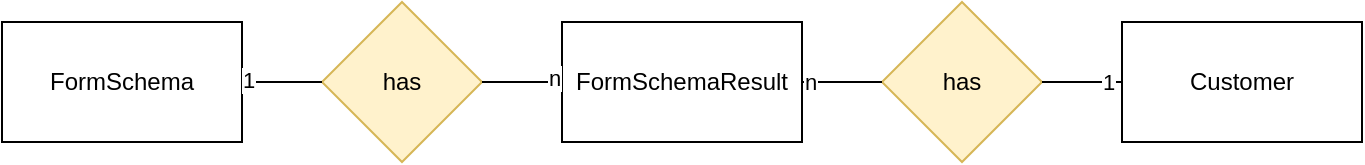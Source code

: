 <mxfile version="21.2.8" type="device" pages="2">
  <diagram id="R2lEEEUBdFMjLlhIrx00" name="ERM - Database">
    <mxGraphModel dx="596" dy="350" grid="1" gridSize="10" guides="1" tooltips="1" connect="1" arrows="1" fold="1" page="1" pageScale="1" pageWidth="850" pageHeight="1100" math="0" shadow="0" extFonts="Permanent Marker^https://fonts.googleapis.com/css?family=Permanent+Marker">
      <root>
        <mxCell id="0" />
        <mxCell id="1" parent="0" />
        <mxCell id="TkaHq9gLNmAFuPQ8h3AL-1" value="FormSchema" style="rounded=0;whiteSpace=wrap;html=1;" parent="1" vertex="1">
          <mxGeometry x="80" y="140" width="120" height="60" as="geometry" />
        </mxCell>
        <mxCell id="TkaHq9gLNmAFuPQ8h3AL-2" value="FormSchemaResult" style="rounded=0;whiteSpace=wrap;html=1;" parent="1" vertex="1">
          <mxGeometry x="360" y="140" width="120" height="60" as="geometry" />
        </mxCell>
        <mxCell id="TkaHq9gLNmAFuPQ8h3AL-3" value="has" style="rhombus;whiteSpace=wrap;html=1;fillColor=#fff2cc;strokeColor=#d6b656;" parent="1" vertex="1">
          <mxGeometry x="240" y="130" width="80" height="80" as="geometry" />
        </mxCell>
        <mxCell id="TkaHq9gLNmAFuPQ8h3AL-5" value="" style="endArrow=none;html=1;rounded=0;exitX=1;exitY=0.5;exitDx=0;exitDy=0;entryX=0;entryY=0.5;entryDx=0;entryDy=0;" parent="1" source="TkaHq9gLNmAFuPQ8h3AL-1" target="TkaHq9gLNmAFuPQ8h3AL-3" edge="1">
          <mxGeometry width="50" height="50" relative="1" as="geometry">
            <mxPoint x="290" y="360" as="sourcePoint" />
            <mxPoint x="340" y="310" as="targetPoint" />
          </mxGeometry>
        </mxCell>
        <mxCell id="TkaHq9gLNmAFuPQ8h3AL-8" value="1" style="edgeLabel;html=1;align=center;verticalAlign=middle;resizable=0;points=[];" parent="TkaHq9gLNmAFuPQ8h3AL-5" vertex="1" connectable="0">
          <mxGeometry x="-0.887" y="1" relative="1" as="geometry">
            <mxPoint as="offset" />
          </mxGeometry>
        </mxCell>
        <mxCell id="TkaHq9gLNmAFuPQ8h3AL-6" value="" style="endArrow=none;html=1;rounded=0;exitX=1;exitY=0.5;exitDx=0;exitDy=0;entryX=0;entryY=0.5;entryDx=0;entryDy=0;" parent="1" source="TkaHq9gLNmAFuPQ8h3AL-3" target="TkaHq9gLNmAFuPQ8h3AL-2" edge="1">
          <mxGeometry width="50" height="50" relative="1" as="geometry">
            <mxPoint x="270" y="390" as="sourcePoint" />
            <mxPoint x="320" y="340" as="targetPoint" />
          </mxGeometry>
        </mxCell>
        <mxCell id="TkaHq9gLNmAFuPQ8h3AL-7" value="n" style="edgeLabel;html=1;align=center;verticalAlign=middle;resizable=0;points=[];" parent="TkaHq9gLNmAFuPQ8h3AL-6" vertex="1" connectable="0">
          <mxGeometry x="0.804" y="2" relative="1" as="geometry">
            <mxPoint as="offset" />
          </mxGeometry>
        </mxCell>
        <mxCell id="UVxg48QuWiynlBseJupz-3" value="has" style="rhombus;whiteSpace=wrap;html=1;fillColor=#fff2cc;strokeColor=#d6b656;" vertex="1" parent="1">
          <mxGeometry x="520" y="130" width="80" height="80" as="geometry" />
        </mxCell>
        <mxCell id="UVxg48QuWiynlBseJupz-4" value="Customer" style="rounded=0;whiteSpace=wrap;html=1;" vertex="1" parent="1">
          <mxGeometry x="640" y="140" width="120" height="60" as="geometry" />
        </mxCell>
        <mxCell id="UVxg48QuWiynlBseJupz-5" value="" style="endArrow=none;html=1;rounded=0;entryX=1;entryY=0.5;entryDx=0;entryDy=0;exitX=0;exitY=0.5;exitDx=0;exitDy=0;" edge="1" parent="1" source="UVxg48QuWiynlBseJupz-3" target="TkaHq9gLNmAFuPQ8h3AL-2">
          <mxGeometry width="50" height="50" relative="1" as="geometry">
            <mxPoint x="480" y="390" as="sourcePoint" />
            <mxPoint x="530" y="340" as="targetPoint" />
          </mxGeometry>
        </mxCell>
        <mxCell id="UVxg48QuWiynlBseJupz-7" value="n" style="edgeLabel;html=1;align=center;verticalAlign=middle;resizable=0;points=[];" vertex="1" connectable="0" parent="UVxg48QuWiynlBseJupz-5">
          <mxGeometry x="0.825" relative="1" as="geometry">
            <mxPoint as="offset" />
          </mxGeometry>
        </mxCell>
        <mxCell id="UVxg48QuWiynlBseJupz-6" value="" style="endArrow=none;html=1;rounded=0;entryX=0;entryY=0.5;entryDx=0;entryDy=0;exitX=1;exitY=0.5;exitDx=0;exitDy=0;" edge="1" parent="1" source="UVxg48QuWiynlBseJupz-3" target="UVxg48QuWiynlBseJupz-4">
          <mxGeometry width="50" height="50" relative="1" as="geometry">
            <mxPoint x="530" y="180" as="sourcePoint" />
            <mxPoint x="490" y="180" as="targetPoint" />
          </mxGeometry>
        </mxCell>
        <mxCell id="UVxg48QuWiynlBseJupz-8" value="1" style="edgeLabel;html=1;align=center;verticalAlign=middle;resizable=0;points=[];" vertex="1" connectable="0" parent="UVxg48QuWiynlBseJupz-6">
          <mxGeometry x="0.842" relative="1" as="geometry">
            <mxPoint x="-4" as="offset" />
          </mxGeometry>
        </mxCell>
      </root>
    </mxGraphModel>
  </diagram>
  <diagram id="PP3FmvBqmuqJg9vd4Cbm" name="ERM - Form Schema">
    <mxGraphModel dx="1018" dy="598" grid="1" gridSize="10" guides="1" tooltips="1" connect="1" arrows="1" fold="1" page="1" pageScale="1" pageWidth="827" pageHeight="1169" math="0" shadow="0">
      <root>
        <mxCell id="0" />
        <mxCell id="1" parent="0" />
        <mxCell id="8VMnCRYYFeW6ZiwZ3ALx-1" value="Form Schema" style="rounded=0;whiteSpace=wrap;html=1;" vertex="1" parent="1">
          <mxGeometry x="80" y="10" width="120" height="60" as="geometry" />
        </mxCell>
        <mxCell id="8VMnCRYYFeW6ZiwZ3ALx-2" value="Page" style="rounded=0;whiteSpace=wrap;html=1;" vertex="1" parent="1">
          <mxGeometry x="240" y="130" width="120" height="60" as="geometry" />
        </mxCell>
        <mxCell id="8VMnCRYYFeW6ZiwZ3ALx-3" value="Element" style="rounded=0;whiteSpace=wrap;html=1;" vertex="1" parent="1">
          <mxGeometry x="400" y="250" width="120" height="60" as="geometry" />
        </mxCell>
        <mxCell id="8VMnCRYYFeW6ZiwZ3ALx-4" value="has" style="rhombus;whiteSpace=wrap;html=1;fillColor=#fff2cc;strokeColor=#d6b656;" vertex="1" parent="1">
          <mxGeometry x="260" y="240" width="80" height="80" as="geometry" />
        </mxCell>
        <mxCell id="8VMnCRYYFeW6ZiwZ3ALx-5" value="has" style="rhombus;whiteSpace=wrap;html=1;fillColor=#fff2cc;strokeColor=#d6b656;" vertex="1" parent="1">
          <mxGeometry x="100" y="120" width="80" height="80" as="geometry" />
        </mxCell>
        <mxCell id="8VMnCRYYFeW6ZiwZ3ALx-6" value="has" style="rhombus;whiteSpace=wrap;html=1;fillColor=#fff2cc;strokeColor=#d6b656;" vertex="1" parent="1">
          <mxGeometry x="420" y="360" width="80" height="80" as="geometry" />
        </mxCell>
        <mxCell id="8VMnCRYYFeW6ZiwZ3ALx-7" value="" style="endArrow=none;html=1;rounded=0;entryX=0.5;entryY=1;entryDx=0;entryDy=0;exitX=0.5;exitY=0;exitDx=0;exitDy=0;" edge="1" parent="1" source="8VMnCRYYFeW6ZiwZ3ALx-5" target="8VMnCRYYFeW6ZiwZ3ALx-1">
          <mxGeometry width="50" height="50" relative="1" as="geometry">
            <mxPoint x="90" y="420" as="sourcePoint" />
            <mxPoint x="140" y="370" as="targetPoint" />
          </mxGeometry>
        </mxCell>
        <mxCell id="8VMnCRYYFeW6ZiwZ3ALx-15" value="1" style="edgeLabel;html=1;align=center;verticalAlign=middle;resizable=0;points=[];" vertex="1" connectable="0" parent="8VMnCRYYFeW6ZiwZ3ALx-7">
          <mxGeometry x="0.687" relative="1" as="geometry">
            <mxPoint as="offset" />
          </mxGeometry>
        </mxCell>
        <mxCell id="8VMnCRYYFeW6ZiwZ3ALx-8" value="" style="endArrow=none;html=1;rounded=0;entryX=1;entryY=0.5;entryDx=0;entryDy=0;exitX=0;exitY=0.5;exitDx=0;exitDy=0;" edge="1" parent="1" source="8VMnCRYYFeW6ZiwZ3ALx-2" target="8VMnCRYYFeW6ZiwZ3ALx-5">
          <mxGeometry width="50" height="50" relative="1" as="geometry">
            <mxPoint x="60" y="380" as="sourcePoint" />
            <mxPoint x="110" y="330" as="targetPoint" />
          </mxGeometry>
        </mxCell>
        <mxCell id="8VMnCRYYFeW6ZiwZ3ALx-16" value="0..n" style="edgeLabel;html=1;align=center;verticalAlign=middle;resizable=0;points=[];" vertex="1" connectable="0" parent="8VMnCRYYFeW6ZiwZ3ALx-8">
          <mxGeometry x="-0.763" relative="1" as="geometry">
            <mxPoint x="-13" as="offset" />
          </mxGeometry>
        </mxCell>
        <mxCell id="8VMnCRYYFeW6ZiwZ3ALx-9" value="" style="endArrow=none;html=1;rounded=0;entryX=0.5;entryY=1;entryDx=0;entryDy=0;exitX=0.5;exitY=0;exitDx=0;exitDy=0;" edge="1" parent="1" source="8VMnCRYYFeW6ZiwZ3ALx-4" target="8VMnCRYYFeW6ZiwZ3ALx-2">
          <mxGeometry width="50" height="50" relative="1" as="geometry">
            <mxPoint x="250" y="170" as="sourcePoint" />
            <mxPoint x="190" y="170" as="targetPoint" />
          </mxGeometry>
        </mxCell>
        <mxCell id="8VMnCRYYFeW6ZiwZ3ALx-17" value="1" style="edgeLabel;html=1;align=center;verticalAlign=middle;resizable=0;points=[];" vertex="1" connectable="0" parent="8VMnCRYYFeW6ZiwZ3ALx-9">
          <mxGeometry x="0.621" y="1" relative="1" as="geometry">
            <mxPoint as="offset" />
          </mxGeometry>
        </mxCell>
        <mxCell id="8VMnCRYYFeW6ZiwZ3ALx-10" value="" style="endArrow=none;html=1;rounded=0;entryX=1;entryY=0.5;entryDx=0;entryDy=0;exitX=0;exitY=0.5;exitDx=0;exitDy=0;" edge="1" parent="1" source="8VMnCRYYFeW6ZiwZ3ALx-3" target="8VMnCRYYFeW6ZiwZ3ALx-4">
          <mxGeometry width="50" height="50" relative="1" as="geometry">
            <mxPoint x="310" y="250" as="sourcePoint" />
            <mxPoint x="310" y="200" as="targetPoint" />
          </mxGeometry>
        </mxCell>
        <mxCell id="8VMnCRYYFeW6ZiwZ3ALx-18" value="0..n" style="edgeLabel;html=1;align=center;verticalAlign=middle;resizable=0;points=[];" vertex="1" connectable="0" parent="8VMnCRYYFeW6ZiwZ3ALx-10">
          <mxGeometry x="-0.717" relative="1" as="geometry">
            <mxPoint x="-11" as="offset" />
          </mxGeometry>
        </mxCell>
        <mxCell id="8VMnCRYYFeW6ZiwZ3ALx-13" value="" style="endArrow=none;html=1;rounded=0;exitX=1;exitY=0.5;exitDx=0;exitDy=0;entryX=1;entryY=0.5;entryDx=0;entryDy=0;" edge="1" parent="1" source="8VMnCRYYFeW6ZiwZ3ALx-3" target="8VMnCRYYFeW6ZiwZ3ALx-6">
          <mxGeometry width="50" height="50" relative="1" as="geometry">
            <mxPoint x="470" y="370" as="sourcePoint" />
            <mxPoint x="470" y="320" as="targetPoint" />
            <Array as="points">
              <mxPoint x="560" y="280" />
              <mxPoint x="560" y="400" />
            </Array>
          </mxGeometry>
        </mxCell>
        <mxCell id="8VMnCRYYFeW6ZiwZ3ALx-20" value="0..n" style="edgeLabel;html=1;align=center;verticalAlign=middle;resizable=0;points=[];" vertex="1" connectable="0" parent="8VMnCRYYFeW6ZiwZ3ALx-13">
          <mxGeometry x="-0.918" y="-1" relative="1" as="geometry">
            <mxPoint x="11" y="-1" as="offset" />
          </mxGeometry>
        </mxCell>
        <mxCell id="8VMnCRYYFeW6ZiwZ3ALx-14" value="" style="endArrow=none;html=1;rounded=0;entryX=0.5;entryY=1;entryDx=0;entryDy=0;exitX=0.5;exitY=0;exitDx=0;exitDy=0;" edge="1" parent="1" source="8VMnCRYYFeW6ZiwZ3ALx-6" target="8VMnCRYYFeW6ZiwZ3ALx-3">
          <mxGeometry width="50" height="50" relative="1" as="geometry">
            <mxPoint x="270" y="480" as="sourcePoint" />
            <mxPoint x="320" y="430" as="targetPoint" />
          </mxGeometry>
        </mxCell>
        <mxCell id="8VMnCRYYFeW6ZiwZ3ALx-19" value="1" style="edgeLabel;html=1;align=center;verticalAlign=middle;resizable=0;points=[];" vertex="1" connectable="0" parent="8VMnCRYYFeW6ZiwZ3ALx-14">
          <mxGeometry x="0.798" y="-1" relative="1" as="geometry">
            <mxPoint x="-1" y="5" as="offset" />
          </mxGeometry>
        </mxCell>
      </root>
    </mxGraphModel>
  </diagram>
</mxfile>
